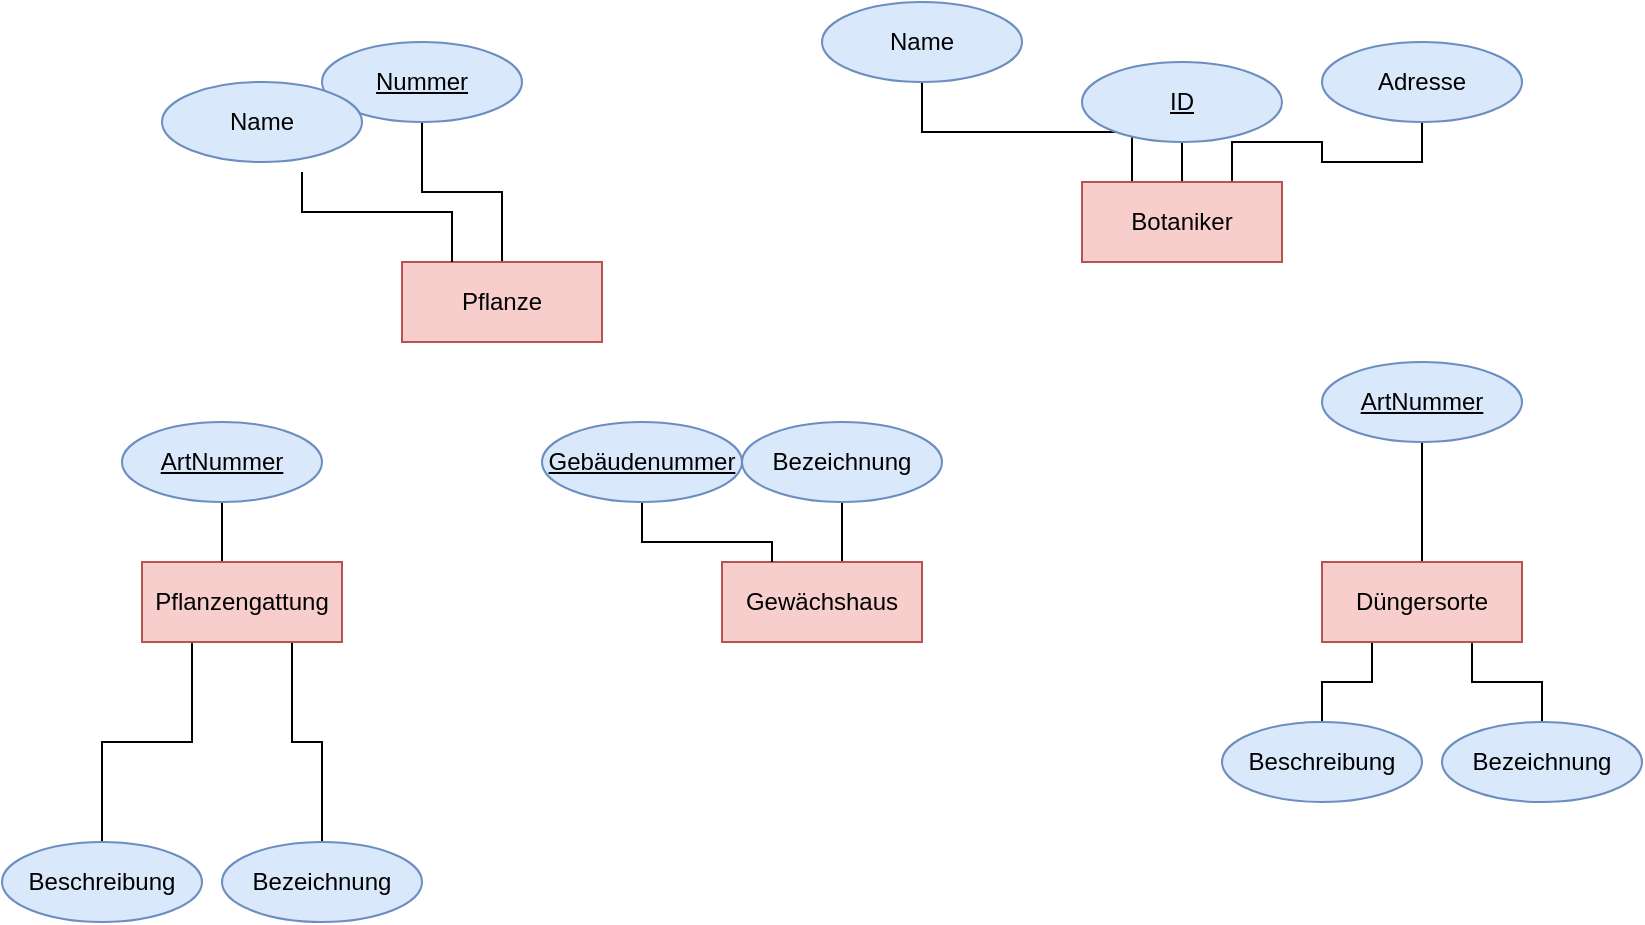 <mxfile version="24.3.0" type="github">
  <diagram name="Seite-1" id="B8yfdVEjWAfg335c-Yz9">
    <mxGraphModel dx="1781" dy="647" grid="1" gridSize="10" guides="1" tooltips="1" connect="1" arrows="1" fold="1" page="1" pageScale="1" pageWidth="827" pageHeight="1169" math="0" shadow="0">
      <root>
        <mxCell id="0" />
        <mxCell id="1" parent="0" />
        <mxCell id="9B9HZ1vOfEaPb0FQouvV-14" style="edgeStyle=orthogonalEdgeStyle;rounded=0;orthogonalLoop=1;jettySize=auto;html=1;exitX=0.5;exitY=0;exitDx=0;exitDy=0;entryX=0.5;entryY=1;entryDx=0;entryDy=0;strokeColor=default;align=center;verticalAlign=middle;fontFamily=Helvetica;fontSize=11;fontColor=default;labelBackgroundColor=default;endArrow=none;endFill=0;" edge="1" parent="1" source="ZpUU_O5L9qi3p8TVNbba-1" target="ZpUU_O5L9qi3p8TVNbba-7">
          <mxGeometry relative="1" as="geometry" />
        </mxCell>
        <mxCell id="ZpUU_O5L9qi3p8TVNbba-1" value="Pflanze" style="whiteSpace=wrap;html=1;align=center;fillColor=#f8cecc;strokeColor=#b85450;" parent="1" vertex="1">
          <mxGeometry x="130" y="200" width="100" height="40" as="geometry" />
        </mxCell>
        <mxCell id="9B9HZ1vOfEaPb0FQouvV-8" style="edgeStyle=orthogonalEdgeStyle;rounded=0;orthogonalLoop=1;jettySize=auto;html=1;exitX=0.75;exitY=1;exitDx=0;exitDy=0;entryX=0.5;entryY=0;entryDx=0;entryDy=0;strokeColor=default;align=center;verticalAlign=middle;fontFamily=Helvetica;fontSize=11;fontColor=default;labelBackgroundColor=default;endArrow=none;endFill=0;" edge="1" parent="1" source="ZpUU_O5L9qi3p8TVNbba-2" target="9B9HZ1vOfEaPb0FQouvV-3">
          <mxGeometry relative="1" as="geometry" />
        </mxCell>
        <mxCell id="9B9HZ1vOfEaPb0FQouvV-9" style="edgeStyle=orthogonalEdgeStyle;rounded=0;orthogonalLoop=1;jettySize=auto;html=1;exitX=0.25;exitY=1;exitDx=0;exitDy=0;entryX=0.5;entryY=0;entryDx=0;entryDy=0;strokeColor=default;align=center;verticalAlign=middle;fontFamily=Helvetica;fontSize=11;fontColor=default;labelBackgroundColor=default;endArrow=none;endFill=0;" edge="1" parent="1" source="ZpUU_O5L9qi3p8TVNbba-2" target="9B9HZ1vOfEaPb0FQouvV-4">
          <mxGeometry relative="1" as="geometry" />
        </mxCell>
        <mxCell id="9B9HZ1vOfEaPb0FQouvV-10" style="edgeStyle=orthogonalEdgeStyle;rounded=0;orthogonalLoop=1;jettySize=auto;html=1;exitX=0.5;exitY=0;exitDx=0;exitDy=0;entryX=0.5;entryY=1;entryDx=0;entryDy=0;strokeColor=default;align=center;verticalAlign=middle;fontFamily=Helvetica;fontSize=11;fontColor=default;labelBackgroundColor=default;endArrow=none;endFill=0;" edge="1" parent="1" source="ZpUU_O5L9qi3p8TVNbba-2" target="9B9HZ1vOfEaPb0FQouvV-2">
          <mxGeometry relative="1" as="geometry" />
        </mxCell>
        <mxCell id="ZpUU_O5L9qi3p8TVNbba-2" value="Pflanzengattung" style="whiteSpace=wrap;html=1;align=center;fillColor=#f8cecc;strokeColor=#b85450;" parent="1" vertex="1">
          <mxGeometry y="350" width="100" height="40" as="geometry" />
        </mxCell>
        <mxCell id="9B9HZ1vOfEaPb0FQouvV-11" style="edgeStyle=orthogonalEdgeStyle;rounded=0;orthogonalLoop=1;jettySize=auto;html=1;exitX=0.25;exitY=1;exitDx=0;exitDy=0;entryX=0.5;entryY=0;entryDx=0;entryDy=0;strokeColor=default;align=center;verticalAlign=middle;fontFamily=Helvetica;fontSize=11;fontColor=default;labelBackgroundColor=default;endArrow=none;endFill=0;" edge="1" parent="1" source="ZpUU_O5L9qi3p8TVNbba-3" target="9B9HZ1vOfEaPb0FQouvV-1">
          <mxGeometry relative="1" as="geometry" />
        </mxCell>
        <mxCell id="9B9HZ1vOfEaPb0FQouvV-12" style="edgeStyle=orthogonalEdgeStyle;rounded=0;orthogonalLoop=1;jettySize=auto;html=1;exitX=0.75;exitY=1;exitDx=0;exitDy=0;strokeColor=default;align=center;verticalAlign=middle;fontFamily=Helvetica;fontSize=11;fontColor=default;labelBackgroundColor=default;endArrow=none;endFill=0;" edge="1" parent="1" source="ZpUU_O5L9qi3p8TVNbba-3" target="ZpUU_O5L9qi3p8TVNbba-16">
          <mxGeometry relative="1" as="geometry" />
        </mxCell>
        <mxCell id="9B9HZ1vOfEaPb0FQouvV-13" style="edgeStyle=orthogonalEdgeStyle;rounded=0;orthogonalLoop=1;jettySize=auto;html=1;exitX=0.5;exitY=0;exitDx=0;exitDy=0;entryX=0.5;entryY=1;entryDx=0;entryDy=0;strokeColor=default;align=center;verticalAlign=middle;fontFamily=Helvetica;fontSize=11;fontColor=default;labelBackgroundColor=default;endArrow=none;endFill=0;" edge="1" parent="1" source="ZpUU_O5L9qi3p8TVNbba-3" target="ZpUU_O5L9qi3p8TVNbba-8">
          <mxGeometry relative="1" as="geometry" />
        </mxCell>
        <mxCell id="ZpUU_O5L9qi3p8TVNbba-3" value="Düngersorte" style="whiteSpace=wrap;html=1;align=center;fillColor=#f8cecc;strokeColor=#b85450;" parent="1" vertex="1">
          <mxGeometry x="590" y="350" width="100" height="40" as="geometry" />
        </mxCell>
        <mxCell id="9B9HZ1vOfEaPb0FQouvV-17" style="edgeStyle=orthogonalEdgeStyle;rounded=0;orthogonalLoop=1;jettySize=auto;html=1;exitX=0.5;exitY=0;exitDx=0;exitDy=0;entryX=0.5;entryY=1;entryDx=0;entryDy=0;strokeColor=default;align=center;verticalAlign=middle;fontFamily=Helvetica;fontSize=11;fontColor=default;labelBackgroundColor=default;endArrow=none;endFill=0;" edge="1" parent="1" source="ZpUU_O5L9qi3p8TVNbba-4" target="ZpUU_O5L9qi3p8TVNbba-13">
          <mxGeometry relative="1" as="geometry" />
        </mxCell>
        <mxCell id="ZpUU_O5L9qi3p8TVNbba-4" value="Gewächshaus" style="whiteSpace=wrap;html=1;align=center;fillColor=#f8cecc;strokeColor=#b85450;" parent="1" vertex="1">
          <mxGeometry x="290" y="350" width="100" height="40" as="geometry" />
        </mxCell>
        <mxCell id="9B9HZ1vOfEaPb0FQouvV-19" style="edgeStyle=orthogonalEdgeStyle;rounded=0;orthogonalLoop=1;jettySize=auto;html=1;exitX=0.5;exitY=0;exitDx=0;exitDy=0;entryX=0.5;entryY=1;entryDx=0;entryDy=0;strokeColor=default;align=center;verticalAlign=middle;fontFamily=Helvetica;fontSize=11;fontColor=default;labelBackgroundColor=default;endArrow=none;endFill=0;" edge="1" parent="1" source="ZpUU_O5L9qi3p8TVNbba-5" target="ZpUU_O5L9qi3p8TVNbba-10">
          <mxGeometry relative="1" as="geometry" />
        </mxCell>
        <mxCell id="9B9HZ1vOfEaPb0FQouvV-20" style="edgeStyle=orthogonalEdgeStyle;rounded=0;orthogonalLoop=1;jettySize=auto;html=1;exitX=0.75;exitY=0;exitDx=0;exitDy=0;entryX=0.5;entryY=1;entryDx=0;entryDy=0;strokeColor=default;align=center;verticalAlign=middle;fontFamily=Helvetica;fontSize=11;fontColor=default;labelBackgroundColor=default;endArrow=none;endFill=0;" edge="1" parent="1" source="ZpUU_O5L9qi3p8TVNbba-5" target="ZpUU_O5L9qi3p8TVNbba-12">
          <mxGeometry relative="1" as="geometry" />
        </mxCell>
        <mxCell id="9B9HZ1vOfEaPb0FQouvV-21" style="edgeStyle=orthogonalEdgeStyle;rounded=0;orthogonalLoop=1;jettySize=auto;html=1;exitX=0.25;exitY=0;exitDx=0;exitDy=0;entryX=0.5;entryY=1;entryDx=0;entryDy=0;strokeColor=default;align=center;verticalAlign=middle;fontFamily=Helvetica;fontSize=11;fontColor=default;labelBackgroundColor=default;endArrow=none;endFill=0;" edge="1" parent="1" source="ZpUU_O5L9qi3p8TVNbba-5" target="9B9HZ1vOfEaPb0FQouvV-18">
          <mxGeometry relative="1" as="geometry" />
        </mxCell>
        <mxCell id="ZpUU_O5L9qi3p8TVNbba-5" value="Botaniker" style="whiteSpace=wrap;html=1;align=center;fillColor=#f8cecc;strokeColor=#b85450;" parent="1" vertex="1">
          <mxGeometry x="470" y="160" width="100" height="40" as="geometry" />
        </mxCell>
        <mxCell id="9B9HZ1vOfEaPb0FQouvV-24" style="edgeStyle=orthogonalEdgeStyle;rounded=0;orthogonalLoop=1;jettySize=auto;html=1;exitX=0.5;exitY=1;exitDx=0;exitDy=0;entryX=0.25;entryY=0;entryDx=0;entryDy=0;strokeColor=default;align=center;verticalAlign=middle;fontFamily=Helvetica;fontSize=11;fontColor=default;labelBackgroundColor=default;endArrow=none;endFill=0;" edge="1" parent="1" source="ZpUU_O5L9qi3p8TVNbba-6" target="ZpUU_O5L9qi3p8TVNbba-4">
          <mxGeometry relative="1" as="geometry" />
        </mxCell>
        <mxCell id="ZpUU_O5L9qi3p8TVNbba-6" value="Gebäudenummer" style="ellipse;whiteSpace=wrap;html=1;align=center;fontStyle=4;fillColor=#dae8fc;strokeColor=#6c8ebf;" parent="1" vertex="1">
          <mxGeometry x="200" y="280" width="100" height="40" as="geometry" />
        </mxCell>
        <mxCell id="ZpUU_O5L9qi3p8TVNbba-7" value="Nummer" style="ellipse;whiteSpace=wrap;html=1;align=center;fontStyle=4;fillColor=#dae8fc;strokeColor=#6c8ebf;" parent="1" vertex="1">
          <mxGeometry x="90" y="90" width="100" height="40" as="geometry" />
        </mxCell>
        <mxCell id="ZpUU_O5L9qi3p8TVNbba-8" value="ArtNummer" style="ellipse;whiteSpace=wrap;html=1;align=center;fontStyle=4;fillColor=#dae8fc;strokeColor=#6c8ebf;" parent="1" vertex="1">
          <mxGeometry x="590" y="250" width="100" height="40" as="geometry" />
        </mxCell>
        <mxCell id="ZpUU_O5L9qi3p8TVNbba-10" value="ID" style="ellipse;whiteSpace=wrap;html=1;align=center;fontStyle=4;fillColor=#dae8fc;strokeColor=#6c8ebf;" parent="1" vertex="1">
          <mxGeometry x="470" y="100" width="100" height="40" as="geometry" />
        </mxCell>
        <mxCell id="ZpUU_O5L9qi3p8TVNbba-12" value="Adresse" style="ellipse;whiteSpace=wrap;html=1;align=center;fillColor=#dae8fc;strokeColor=#6c8ebf;" parent="1" vertex="1">
          <mxGeometry x="590" y="90" width="100" height="40" as="geometry" />
        </mxCell>
        <mxCell id="ZpUU_O5L9qi3p8TVNbba-13" value="Bezeichnung" style="ellipse;whiteSpace=wrap;html=1;align=center;fillColor=#dae8fc;strokeColor=#6c8ebf;" parent="1" vertex="1">
          <mxGeometry x="300" y="280" width="100" height="40" as="geometry" />
        </mxCell>
        <mxCell id="ZpUU_O5L9qi3p8TVNbba-14" value="Name" style="ellipse;whiteSpace=wrap;html=1;align=center;fillColor=#dae8fc;strokeColor=#6c8ebf;" parent="1" vertex="1">
          <mxGeometry x="10" y="110" width="100" height="40" as="geometry" />
        </mxCell>
        <mxCell id="ZpUU_O5L9qi3p8TVNbba-16" value="Bezeichnung" style="ellipse;whiteSpace=wrap;html=1;align=center;fillColor=#dae8fc;strokeColor=#6c8ebf;" parent="1" vertex="1">
          <mxGeometry x="650" y="430" width="100" height="40" as="geometry" />
        </mxCell>
        <mxCell id="9B9HZ1vOfEaPb0FQouvV-1" value="Beschreibung" style="ellipse;whiteSpace=wrap;html=1;align=center;fillColor=#dae8fc;strokeColor=#6c8ebf;" vertex="1" parent="1">
          <mxGeometry x="540" y="430" width="100" height="40" as="geometry" />
        </mxCell>
        <mxCell id="9B9HZ1vOfEaPb0FQouvV-2" value="ArtNummer" style="ellipse;whiteSpace=wrap;html=1;align=center;fontStyle=4;fillColor=#dae8fc;strokeColor=#6c8ebf;" vertex="1" parent="1">
          <mxGeometry x="-10" y="280" width="100" height="40" as="geometry" />
        </mxCell>
        <mxCell id="9B9HZ1vOfEaPb0FQouvV-3" value="Bezeichnung" style="ellipse;whiteSpace=wrap;html=1;align=center;fillColor=#dae8fc;strokeColor=#6c8ebf;" vertex="1" parent="1">
          <mxGeometry x="40" y="490" width="100" height="40" as="geometry" />
        </mxCell>
        <mxCell id="9B9HZ1vOfEaPb0FQouvV-4" value="Beschreibung" style="ellipse;whiteSpace=wrap;html=1;align=center;fillColor=#dae8fc;strokeColor=#6c8ebf;" vertex="1" parent="1">
          <mxGeometry x="-70" y="490" width="100" height="40" as="geometry" />
        </mxCell>
        <mxCell id="9B9HZ1vOfEaPb0FQouvV-18" value="Name" style="ellipse;whiteSpace=wrap;html=1;align=center;fillColor=#dae8fc;strokeColor=#6c8ebf;" vertex="1" parent="1">
          <mxGeometry x="340" y="70" width="100" height="40" as="geometry" />
        </mxCell>
        <mxCell id="9B9HZ1vOfEaPb0FQouvV-22" style="edgeStyle=orthogonalEdgeStyle;rounded=0;orthogonalLoop=1;jettySize=auto;html=1;exitX=0.25;exitY=0;exitDx=0;exitDy=0;entryX=0.7;entryY=1.125;entryDx=0;entryDy=0;entryPerimeter=0;strokeColor=default;align=center;verticalAlign=middle;fontFamily=Helvetica;fontSize=11;fontColor=default;labelBackgroundColor=default;endArrow=none;endFill=0;" edge="1" parent="1" source="ZpUU_O5L9qi3p8TVNbba-1" target="ZpUU_O5L9qi3p8TVNbba-14">
          <mxGeometry relative="1" as="geometry" />
        </mxCell>
      </root>
    </mxGraphModel>
  </diagram>
</mxfile>
